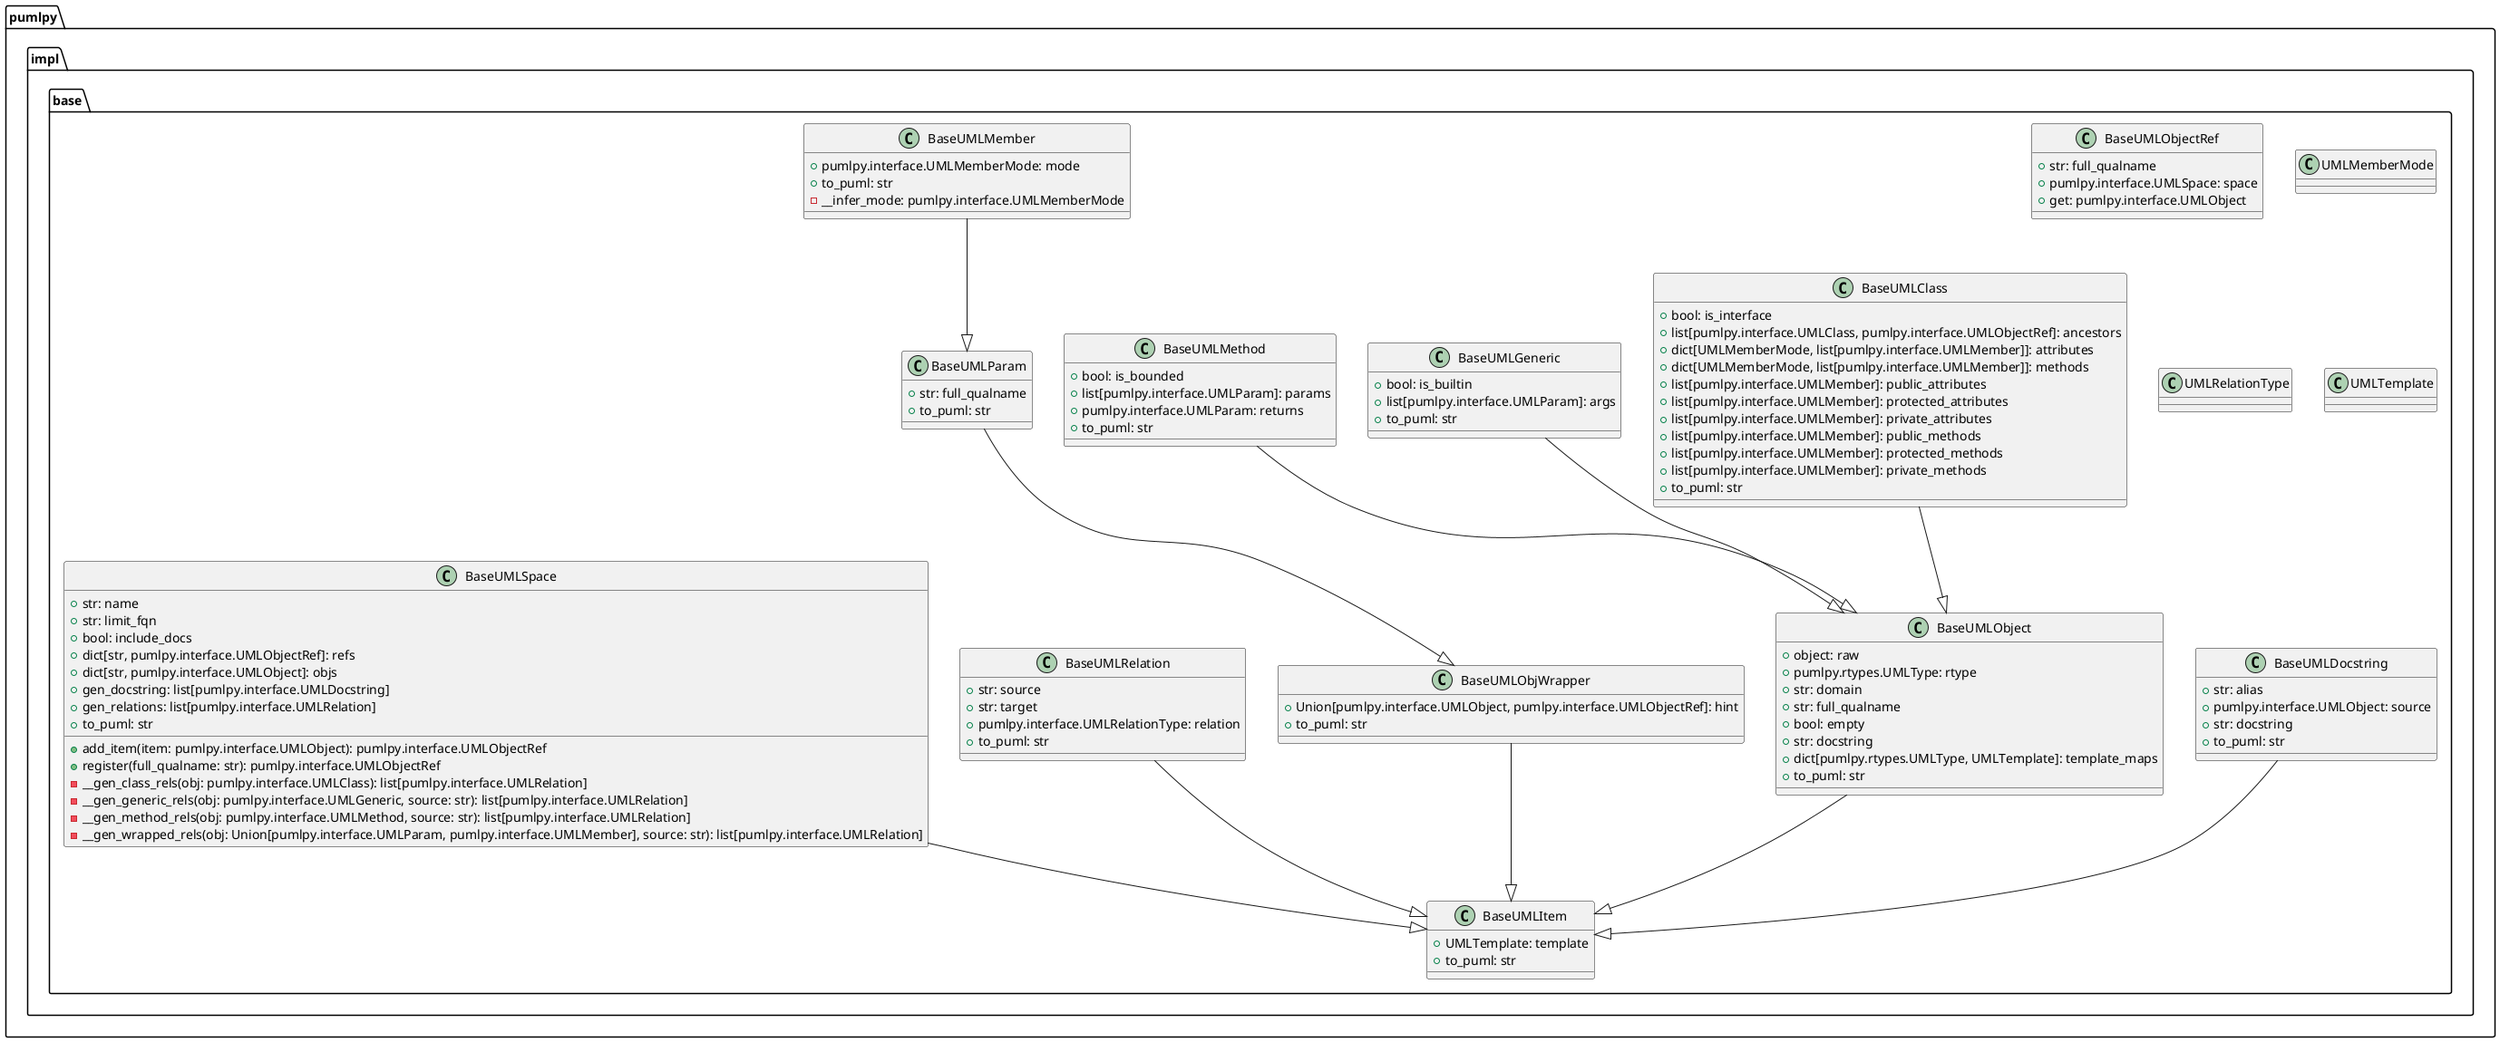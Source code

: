 @startuml       pumlpy.impl
Class pumlpy.impl.base.BaseUMLClass {
        + bool: is_interface
        + list[pumlpy.interface.UMLClass, pumlpy.interface.UMLObjectRef]: ancestors
        + dict[UMLMemberMode, list[pumlpy.interface.UMLMember]]: attributes
        + dict[UMLMemberMode, list[pumlpy.interface.UMLMember]]: methods
        + list[pumlpy.interface.UMLMember]: public_attributes
        + list[pumlpy.interface.UMLMember]: protected_attributes
        + list[pumlpy.interface.UMLMember]: private_attributes
        + list[pumlpy.interface.UMLMember]: public_methods
        + list[pumlpy.interface.UMLMember]: protected_methods
        + list[pumlpy.interface.UMLMember]: private_methods
        + to_puml: str
}
Class pumlpy.impl.base.BaseUMLDocstring {
        + str: alias
        + pumlpy.interface.UMLObject: source
        + str: docstring
        + to_puml: str
}
Class pumlpy.impl.base.BaseUMLGeneric {
        + bool: is_builtin
        + list[pumlpy.interface.UMLParam]: args
        + to_puml: str
}
Class pumlpy.impl.base.BaseUMLItem {
        + UMLTemplate: template
        + to_puml: str
}
Class pumlpy.impl.base.BaseUMLMember {
        + pumlpy.interface.UMLMemberMode: mode
        + to_puml: str
        - __infer_mode: pumlpy.interface.UMLMemberMode
}
Class pumlpy.impl.base.BaseUMLMethod {
        + bool: is_bounded
        + list[pumlpy.interface.UMLParam]: params
        + pumlpy.interface.UMLParam: returns
        + to_puml: str
}
Class pumlpy.impl.base.BaseUMLObjWrapper {
        + Union[pumlpy.interface.UMLObject, pumlpy.interface.UMLObjectRef]: hint
        + to_puml: str
}
Class pumlpy.impl.base.BaseUMLObject {
        + object: raw
        + pumlpy.rtypes.UMLType: rtype
        + str: domain
        + str: full_qualname
        + bool: empty
        + str: docstring
        + dict[pumlpy.rtypes.UMLType, UMLTemplate]: template_maps
        + to_puml: str
}
Class pumlpy.impl.base.BaseUMLObjectRef {
        + str: full_qualname
        + pumlpy.interface.UMLSpace: space
        + get: pumlpy.interface.UMLObject
}
Class pumlpy.impl.base.BaseUMLParam {
        + str: full_qualname
        + to_puml: str
}
Class pumlpy.impl.base.BaseUMLRelation {
        + str: source
        + str: target
        + pumlpy.interface.UMLRelationType: relation
        + to_puml: str
}
Class pumlpy.impl.base.BaseUMLSpace {
        + str: name
        + str: limit_fqn
        + bool: include_docs
        + dict[str, pumlpy.interface.UMLObjectRef]: refs
        + dict[str, pumlpy.interface.UMLObject]: objs
        + add_item(item: pumlpy.interface.UMLObject): pumlpy.interface.UMLObjectRef
        + gen_docstring: list[pumlpy.interface.UMLDocstring]
        + gen_relations: list[pumlpy.interface.UMLRelation]
        + register(full_qualname: str): pumlpy.interface.UMLObjectRef
        + to_puml: str
        - __gen_class_rels(obj: pumlpy.interface.UMLClass): list[pumlpy.interface.UMLRelation]
        - __gen_generic_rels(obj: pumlpy.interface.UMLGeneric, source: str): list[pumlpy.interface.UMLRelation]
        - __gen_method_rels(obj: pumlpy.interface.UMLMethod, source: str): list[pumlpy.interface.UMLRelation]
        - __gen_wrapped_rels(obj: Union[pumlpy.interface.UMLParam, pumlpy.interface.UMLMember], source: str): list[pumlpy.interface.UMLRelation]
}
Class pumlpy.impl.base.UMLMemberMode {


}
Class pumlpy.impl.base.UMLRelationType {


}
Class pumlpy.impl.base.UMLTemplate {


}
pumlpy.impl.base.BaseUMLClass --|> pumlpy.impl.base.BaseUMLObject
pumlpy.impl.base.BaseUMLDocstring --|> pumlpy.impl.base.BaseUMLItem
pumlpy.impl.base.BaseUMLGeneric --|> pumlpy.impl.base.BaseUMLObject
pumlpy.impl.base.BaseUMLMember --|> pumlpy.impl.base.BaseUMLParam
pumlpy.impl.base.BaseUMLMethod --|> pumlpy.impl.base.BaseUMLObject
pumlpy.impl.base.BaseUMLObjWrapper --|> pumlpy.impl.base.BaseUMLItem
pumlpy.impl.base.BaseUMLObject --|> pumlpy.impl.base.BaseUMLItem
pumlpy.impl.base.BaseUMLParam --|> pumlpy.impl.base.BaseUMLObjWrapper
pumlpy.impl.base.BaseUMLRelation --|> pumlpy.impl.base.BaseUMLItem
pumlpy.impl.base.BaseUMLSpace --|> pumlpy.impl.base.BaseUMLItem
@enduml